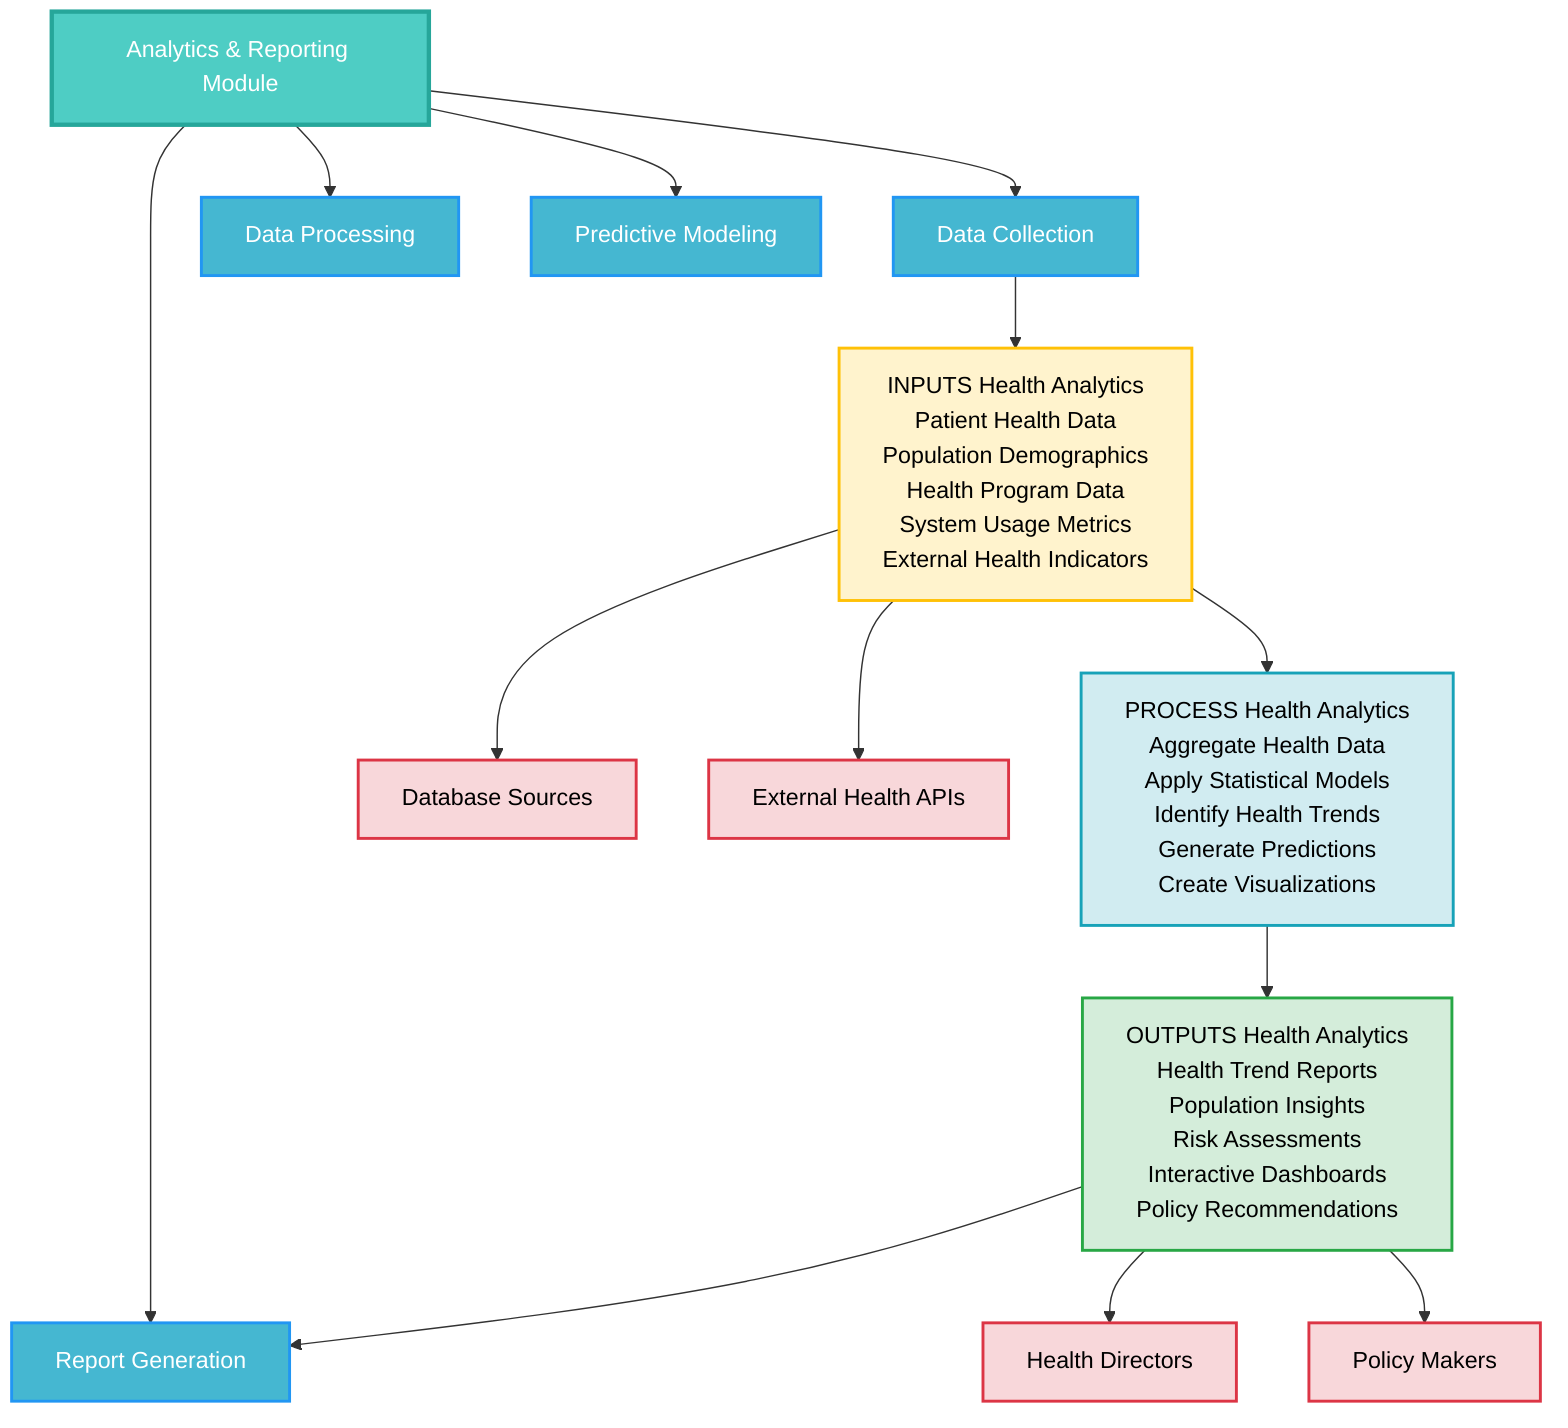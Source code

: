 graph TD
    %% ========================================
    %% ANALYTICS MODULE HIPO
    %% Health Analytics IPO Detail
    %% ========================================
    
    %% MODULE HEADER
    AnalyticsMod[Analytics & Reporting Module]
    
    %% SUBMODULES
    DataCollection[Data Collection]
    DataProcessing[Data Processing]
    ReportGeneration[Report Generation]
    PredictiveModeling[Predictive Modeling]
    
    %% HEALTH ANALYTICS IPO FLOW
    AnalyticsInput[INPUTS Health Analytics<br/>Patient Health Data<br/>Population Demographics<br/>Health Program Data<br/>System Usage Metrics<br/>External Health Indicators]
    
    AnalyticsProcess[PROCESS Health Analytics<br/>Aggregate Health Data<br/>Apply Statistical Models<br/>Identify Health Trends<br/>Generate Predictions<br/>Create Visualizations]
    
    AnalyticsOutput[OUTPUTS Health Analytics<br/>Health Trend Reports<br/>Population Insights<br/>Risk Assessments<br/>Interactive Dashboards<br/>Policy Recommendations]
    
    %% HIERARCHY
    AnalyticsMod --> DataCollection
    AnalyticsMod --> DataProcessing
    AnalyticsMod --> ReportGeneration
    AnalyticsMod --> PredictiveModeling
    
    %% IPO FLOW
    DataCollection --> AnalyticsInput
    AnalyticsInput --> AnalyticsProcess
    AnalyticsProcess --> AnalyticsOutput
    AnalyticsOutput --> ReportGeneration
    
    %% EXTERNAL CONNECTIONS
    DatabaseSources[Database Sources]
    ExternalHealthAPIs[External Health APIs]
    HealthDirectors[Health Directors]
    PolicyMakers[Policy Makers]
    
    AnalyticsInput --> DatabaseSources
    AnalyticsInput --> ExternalHealthAPIs
    AnalyticsOutput --> HealthDirectors
    AnalyticsOutput --> PolicyMakers
    
    %% STYLING
    classDef moduleLevel fill:#4ecdc4,stroke:#26a69a,stroke-width:3px,color:#fff
    classDef submoduleLevel fill:#45b7d1,stroke:#2196f3,stroke-width:2px,color:#fff
    classDef inputStyle fill:#fff3cd,stroke:#ffc107,stroke-width:2px,color:#000
    classDef processStyle fill:#d1ecf1,stroke:#17a2b8,stroke-width:2px,color:#000
    classDef outputStyle fill:#d4edda,stroke:#28a745,stroke-width:2px,color:#000
    classDef externalStyle fill:#f8d7da,stroke:#dc3545,stroke-width:2px,color:#000
    
    %% APPLY STYLES
    class AnalyticsMod moduleLevel
    class DataCollection,DataProcessing,ReportGeneration,PredictiveModeling submoduleLevel
    class AnalyticsInput inputStyle
    class AnalyticsProcess processStyle
    class AnalyticsOutput outputStyle
    class DatabaseSources,ExternalHealthAPIs,HealthDirectors,PolicyMakers externalStyle